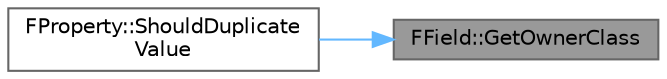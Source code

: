digraph "FField::GetOwnerClass"
{
 // INTERACTIVE_SVG=YES
 // LATEX_PDF_SIZE
  bgcolor="transparent";
  edge [fontname=Helvetica,fontsize=10,labelfontname=Helvetica,labelfontsize=10];
  node [fontname=Helvetica,fontsize=10,shape=box,height=0.2,width=0.4];
  rankdir="RL";
  Node1 [id="Node000001",label="FField::GetOwnerClass",height=0.2,width=0.4,color="gray40", fillcolor="grey60", style="filled", fontcolor="black",tooltip="Goes up the outer chain to look for a UClass."];
  Node1 -> Node2 [id="edge1_Node000001_Node000002",dir="back",color="steelblue1",style="solid",tooltip=" "];
  Node2 [id="Node000002",label="FProperty::ShouldDuplicate\lValue",height=0.2,width=0.4,color="grey40", fillcolor="white", style="filled",URL="$d9/dbc/classFProperty.html#a000dae1c6421d0c7b0ce44048c7cac70",tooltip="Determines whether this property value is eligible for copying when duplicating an object."];
}
